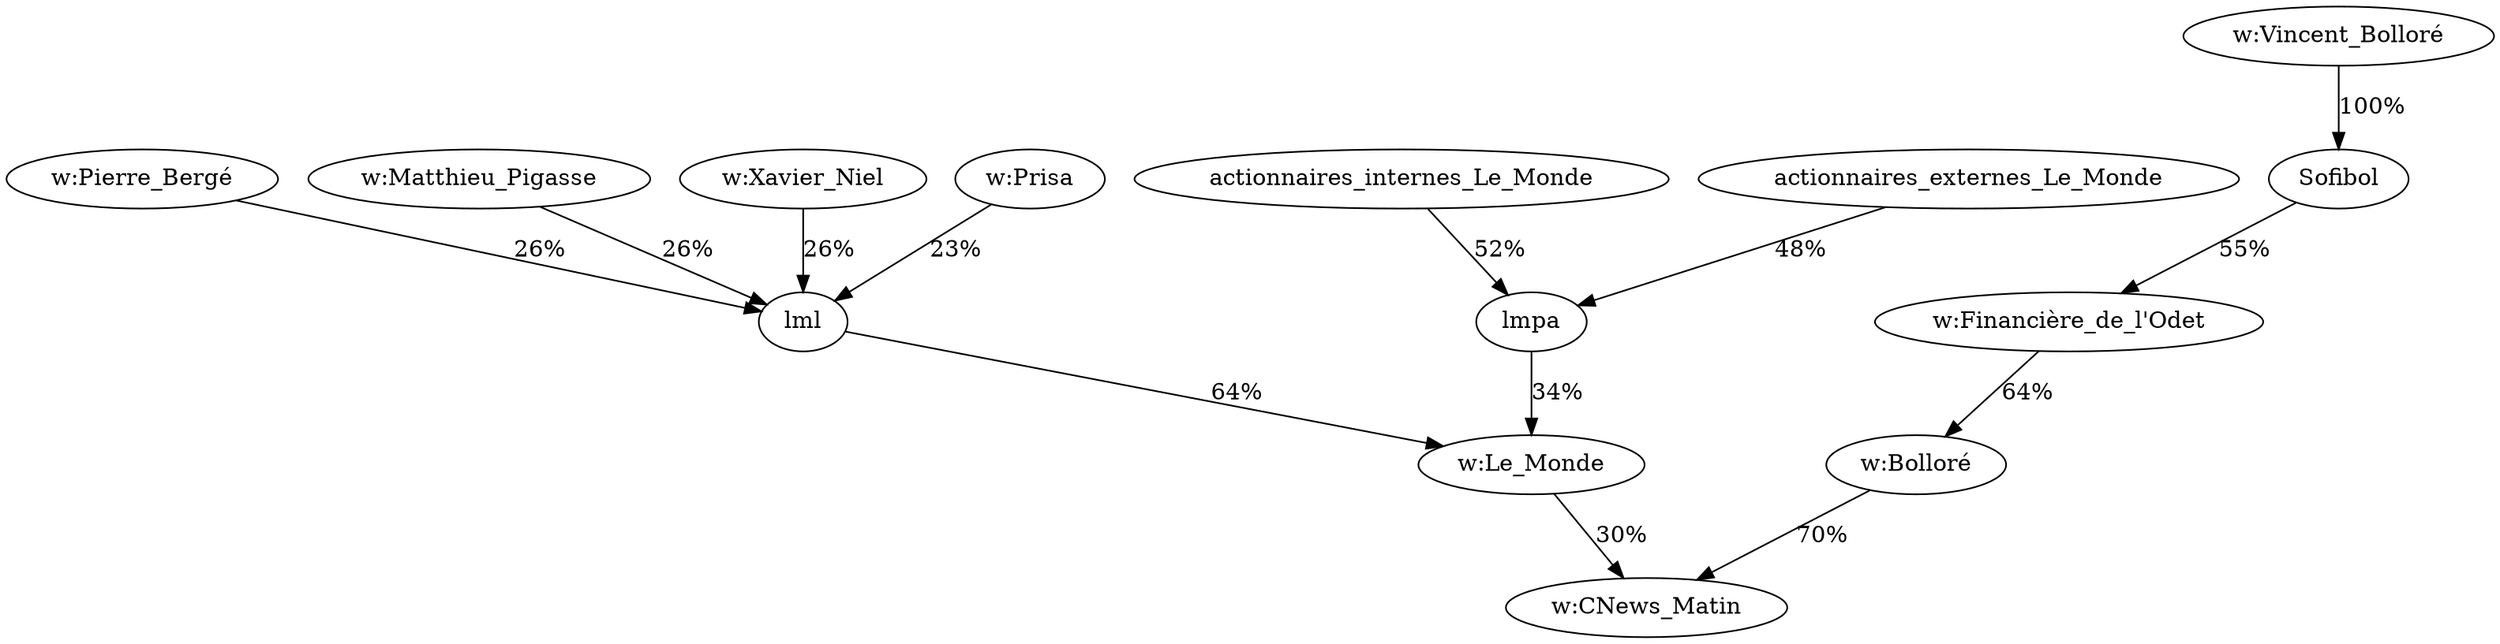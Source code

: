 digraph G {
  "w:Bolloré" -> "w:CNews_Matin" [label="70%"];
  "w:Financière_de_l'Odet" -> "w:Bolloré" [label="64%"];
  "Sofibol" -> "w:Financière_de_l'Odet" [label="55%"];
  "w:Vincent_Bolloré" -> "Sofibol" [label="100%"];
  "w:Le_Monde" -> "w:CNews_Matin" [label="30%"];
  "lml" -> "w:Le_Monde" [label="64%"];
  "w:Pierre_Bergé" -> "lml" [label="26%"];
  "w:Matthieu_Pigasse" -> "lml" [label="26%"];
  "w:Xavier_Niel" -> "lml" [label="26%"];
  "w:Prisa" -> "lml" [label="23%"];
  "lmpa" -> "w:Le_Monde" [label="34%"];
  "actionnaires_internes_Le_Monde" -> "lmpa" [label="52%"];
  "actionnaires_externes_Le_Monde" -> "lmpa" [label="48%"];
}